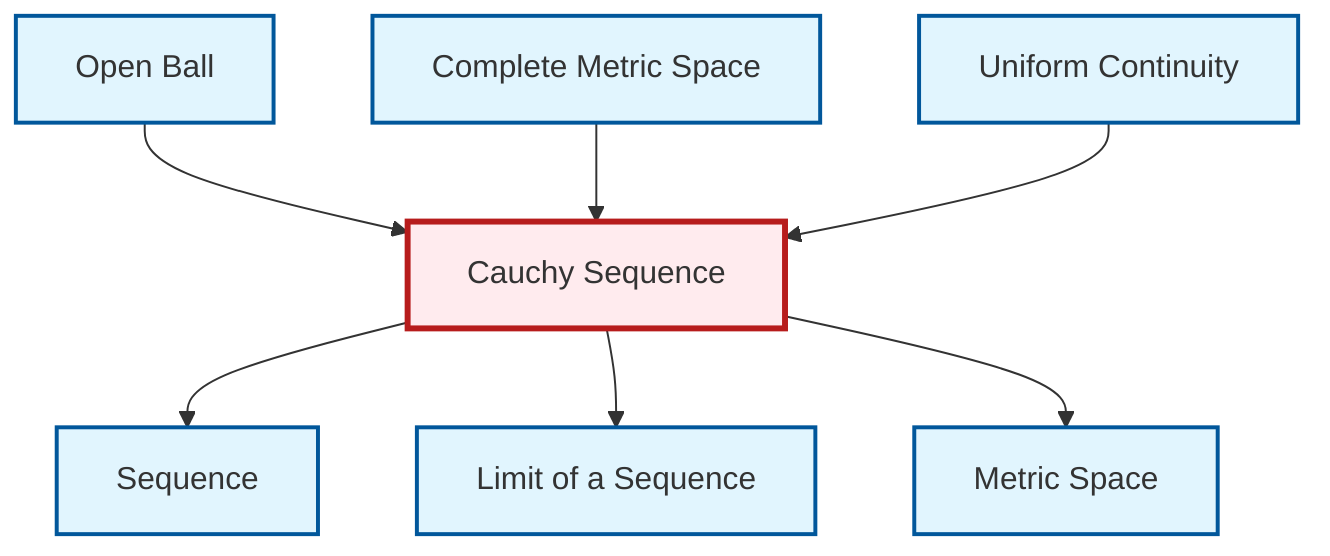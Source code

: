 graph TD
    classDef definition fill:#e1f5fe,stroke:#01579b,stroke-width:2px
    classDef theorem fill:#f3e5f5,stroke:#4a148c,stroke-width:2px
    classDef axiom fill:#fff3e0,stroke:#e65100,stroke-width:2px
    classDef example fill:#e8f5e9,stroke:#1b5e20,stroke-width:2px
    classDef current fill:#ffebee,stroke:#b71c1c,stroke-width:3px
    def-cauchy-sequence["Cauchy Sequence"]:::definition
    def-metric-space["Metric Space"]:::definition
    def-uniform-continuity["Uniform Continuity"]:::definition
    def-open-ball["Open Ball"]:::definition
    def-sequence["Sequence"]:::definition
    def-limit["Limit of a Sequence"]:::definition
    def-complete-metric-space["Complete Metric Space"]:::definition
    def-open-ball --> def-cauchy-sequence
    def-complete-metric-space --> def-cauchy-sequence
    def-uniform-continuity --> def-cauchy-sequence
    def-cauchy-sequence --> def-sequence
    def-cauchy-sequence --> def-limit
    def-cauchy-sequence --> def-metric-space
    class def-cauchy-sequence current